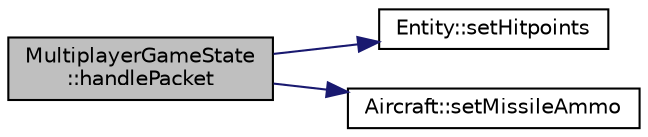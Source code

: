 digraph "MultiplayerGameState::handlePacket"
{
  edge [fontname="Helvetica",fontsize="10",labelfontname="Helvetica",labelfontsize="10"];
  node [fontname="Helvetica",fontsize="10",shape=record];
  rankdir="LR";
  Node0 [label="MultiplayerGameState\l::handlePacket",height=0.2,width=0.4,color="black", fillcolor="grey75", style="filled", fontcolor="black"];
  Node0 -> Node1 [color="midnightblue",fontsize="10",style="solid",fontname="Helvetica"];
  Node1 [label="Entity::setHitpoints",height=0.2,width=0.4,color="black", fillcolor="white", style="filled",URL="$class_entity.html#a8791dc8f8c8b944555d67c1aa5dc245d",tooltip="Définit les points de vie de l&#39;entité "];
  Node0 -> Node2 [color="midnightblue",fontsize="10",style="solid",fontname="Helvetica"];
  Node2 [label="Aircraft::setMissileAmmo",height=0.2,width=0.4,color="black", fillcolor="white", style="filled",URL="$class_aircraft.html#ac57cbf96490c9ae413bf7c3027a5aedb"];
}
